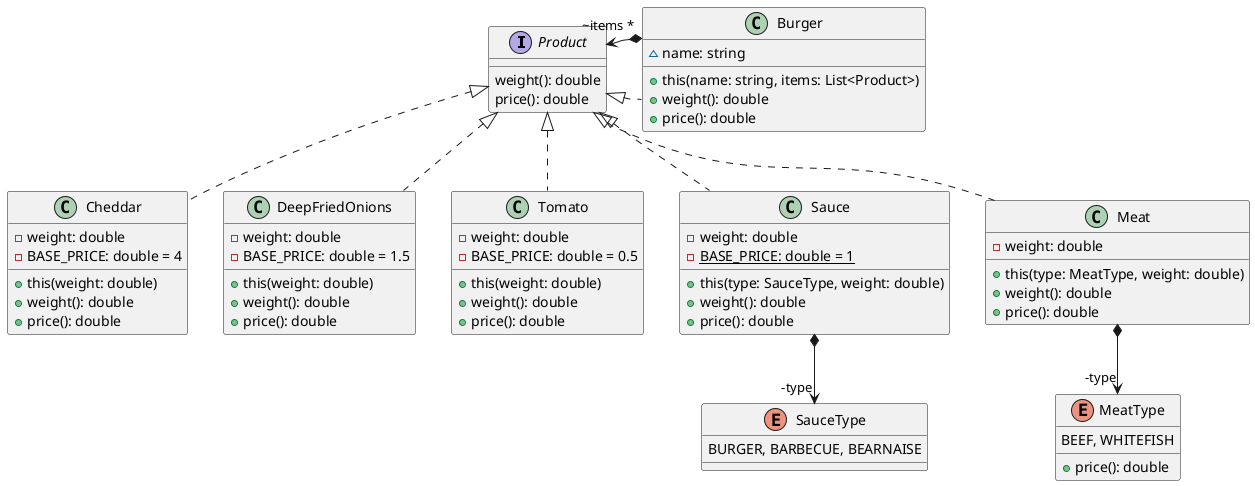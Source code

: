 @startuml classdiagram

    interface Product {
        weight(): double
        price(): double
    }

    enum SauceType {
        BURGER, BARBECUE, BEARNAISE
    }

    enum MeatType {
        BEEF, WHITEFISH
        + price(): double
    }

    class Cheddar implements Product {
        - weight: double
        - BASE_PRICE: double = 4
        + this(weight: double)
        + weight(): double
        + price(): double
    }

    class DeepFriedOnions implements Product {
        - weight: double
        - BASE_PRICE: double = 1.5
        + this(weight: double)
        + weight(): double
        + price(): double
    }

    class Tomato implements Product {
        - weight: double
        - BASE_PRICE: double = 0.5
        + this(weight: double)
        + weight(): double
        + price(): double
    }

    class Sauce implements Product {
        - weight: double
        - {static} BASE_PRICE: double = 1
        + this(type: SauceType, weight: double)
        + weight(): double
        + price(): double
    }
    Sauce *--> "-type" SauceType

    class Meat implements Product {
        - weight: double
        + this(type: MeatType, weight: double)
        + weight(): double
        + price(): double
    }
    Meat *--> "-type" MeatType

    class Burger implements Product {
        ~ name: string
        + this(name: string, items: List<Product>)
        + weight(): double
        + price(): double
    }
    Burger *-> "~items *" Product

@enduml

